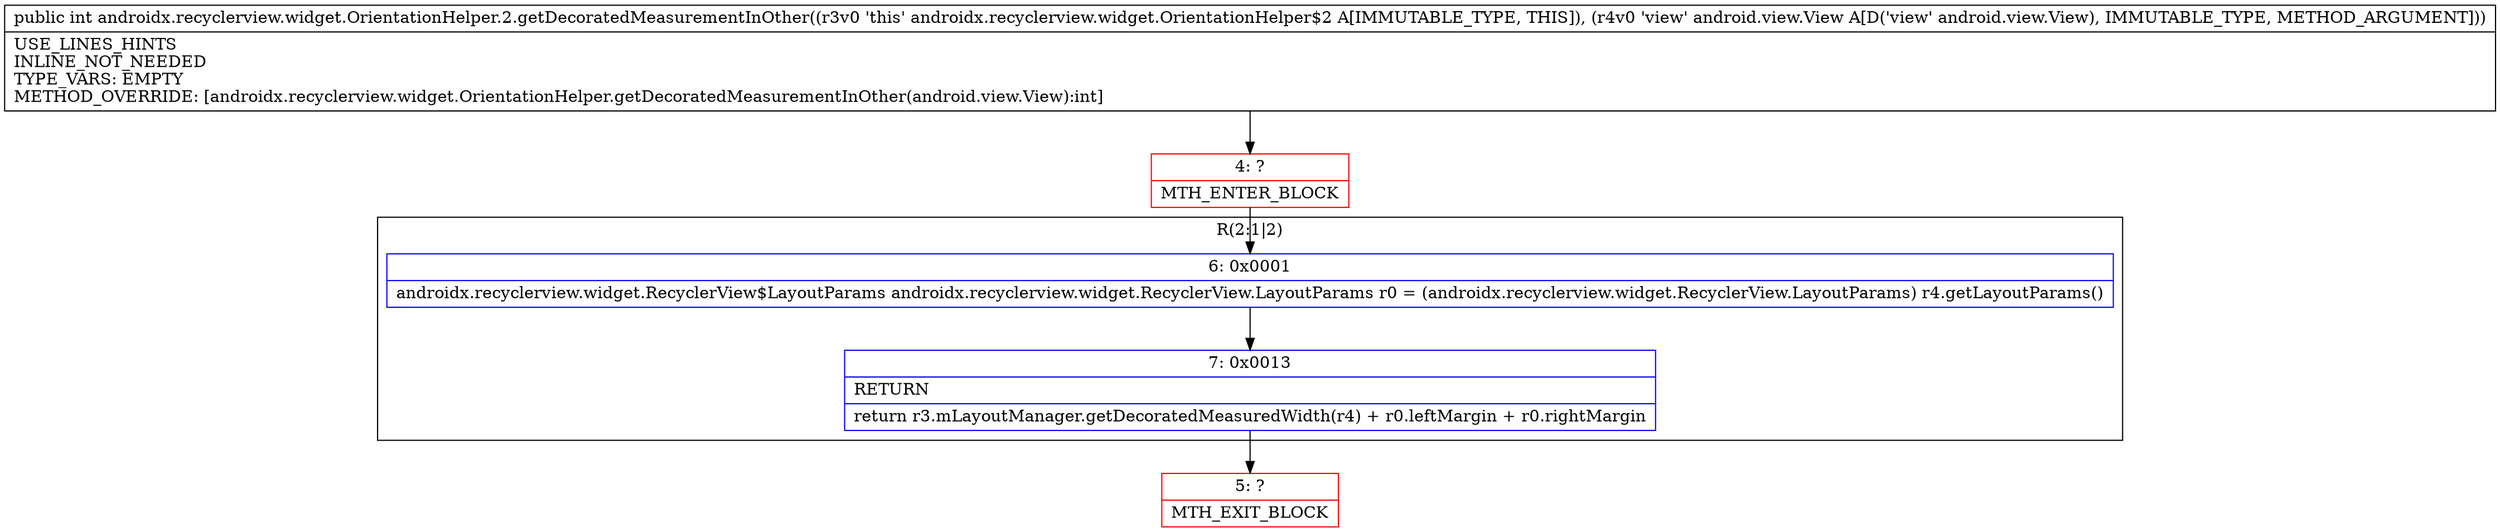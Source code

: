 digraph "CFG forandroidx.recyclerview.widget.OrientationHelper.2.getDecoratedMeasurementInOther(Landroid\/view\/View;)I" {
subgraph cluster_Region_237038089 {
label = "R(2:1|2)";
node [shape=record,color=blue];
Node_6 [shape=record,label="{6\:\ 0x0001|androidx.recyclerview.widget.RecyclerView$LayoutParams androidx.recyclerview.widget.RecyclerView.LayoutParams r0 = (androidx.recyclerview.widget.RecyclerView.LayoutParams) r4.getLayoutParams()\l}"];
Node_7 [shape=record,label="{7\:\ 0x0013|RETURN\l|return r3.mLayoutManager.getDecoratedMeasuredWidth(r4) + r0.leftMargin + r0.rightMargin\l}"];
}
Node_4 [shape=record,color=red,label="{4\:\ ?|MTH_ENTER_BLOCK\l}"];
Node_5 [shape=record,color=red,label="{5\:\ ?|MTH_EXIT_BLOCK\l}"];
MethodNode[shape=record,label="{public int androidx.recyclerview.widget.OrientationHelper.2.getDecoratedMeasurementInOther((r3v0 'this' androidx.recyclerview.widget.OrientationHelper$2 A[IMMUTABLE_TYPE, THIS]), (r4v0 'view' android.view.View A[D('view' android.view.View), IMMUTABLE_TYPE, METHOD_ARGUMENT]))  | USE_LINES_HINTS\lINLINE_NOT_NEEDED\lTYPE_VARS: EMPTY\lMETHOD_OVERRIDE: [androidx.recyclerview.widget.OrientationHelper.getDecoratedMeasurementInOther(android.view.View):int]\l}"];
MethodNode -> Node_4;Node_6 -> Node_7;
Node_7 -> Node_5;
Node_4 -> Node_6;
}

